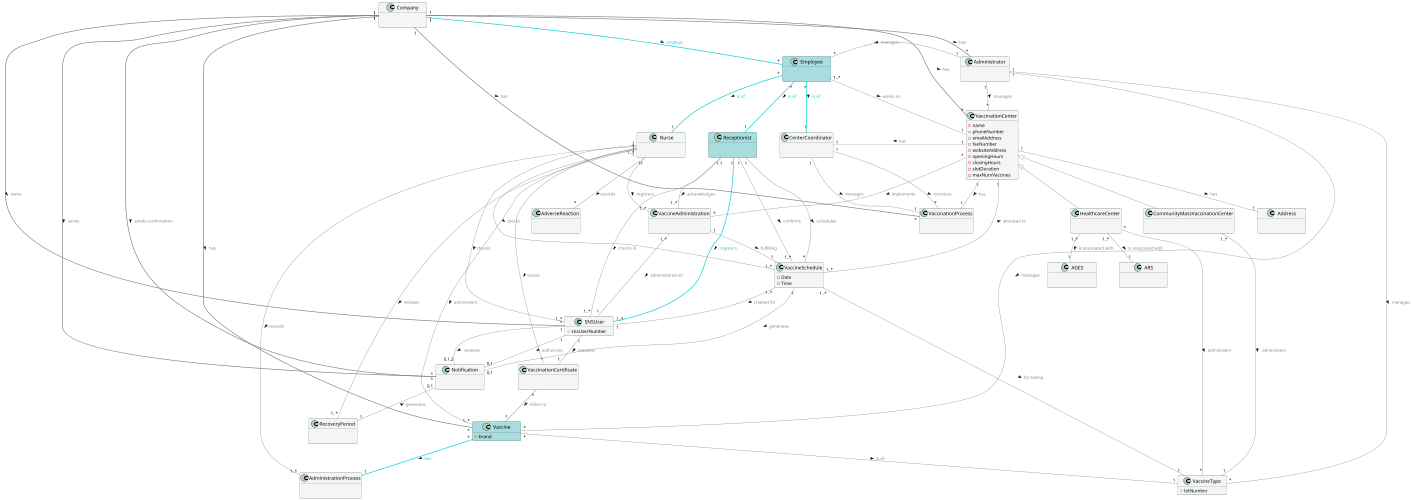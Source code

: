 @startuml
hide methods
'left to right direction
scale 500 height

skinparam classAttributeIconSize 10
skinparam minClassWidth 150
skinparam classHeaderBackgroundColor LightGray
skinparam classBackgroundColor WhiteSmoke
skinparam classBorderColor DarkSlateGray
skinparam classFontColor automatic
skinparam classFontSize 15
skinparam classFontName Corbel
skinparam nodesep 70
skinparam ranksep 70

class Company {
    \n
}

class SNSUser {
    #snsUserNumber
}

class VaccinationCenter {
    -name
    -phoneNumber
    -emailAddress
    -faxNumber
    -websiteAddress
    -openingHours
    -closingHours
    -slotDuration
    -maxNumVaccines
}

class CommunityMassVaccinationCenter {
    \n
}

class HealthcareCenter {
    \n
}

class Administrator {
    \n
}

class Vaccine #A9DCDF{
    #brand
}

class VaccineType {
    #lotNumber
}

class Address {
    \n
}

class VaccineSchedule {
    -Date
    -Time
}

class VaccineAdministration {
    \n
}

class VaccinationCertificate {
    \n
}

together {
    class ARS {
        \n
    }
    class AGES {
        \n
    }
}

together {
    class Employee #A9DCDF {
        \n
    }
    class CenterCoordinator {
        \n
    }
    class Nurse {
        \n
    }
    class Receptionist #A9DCDF {
        \n
    }
}

class AdministrationProcess {
    \n
}

class AdverseReaction {
    \n
}

class VaccinationProcess {
    \n
}

class Notification {
    \n
}
class RecoveryPeriod {
    \n
}


Company "1" -[#grey,thickness=2]d- "*" Administrator : <font color=gray> has >
Company "1" -[#grey,thickness=2]d "*" VaccinationCenter : <font color=gray> has >
Company "1" --[#grey,thickness=2] "*" SNSUser : <font color=gray> owns >
Company "1" --[#grey,thickness=2] "*" Vaccine :  <font color=gray> has >
Company "1" --[#grey,thickness=2]  "*" VaccinationProcess :<font color=gray> has >
Company "1" --[#grey,thickness=2]  "*" Notification   : <font color=gray> sends confirmation  >
Company "1" --[#grey,thickness=2]  "*" Notification   : <font color=gray> sends  >
Company "1" --[#DarkTurquoise,bold] "*" Employee : <font color=darkTurquoise> employs >

Administrator "1" -[#grey]-  "*" VaccinationCenter : <font color=gray> manages >
Administrator "1" -[#grey]-  "*" VaccineType : <font color=gray> manages >
Administrator "1" -[#grey]-  "*" Vaccine : <font color=gray> manages >
Administrator "1" -[#grey]-  "*" Employee : <font color=gray> manages >

SNSUser "1" -[#grey]-  "1" VaccinationCertificate : <font color=gray> requests >
SNSUser "1" -[#grey]-  "0,1,2" Notification : <font color=gray>  receives >
SNSUser "1" -[#grey]-  "0,1" Notification : <font color=gray> authorizes >

VaccinationCenter "1" -[#grey]- "1" CenterCoordinator : <font color=gray> has >
VaccinationCenter "1" -[#grey]- "1" VaccinationProcess : <font color=gray> has >
VaccinationCenter "1" -[#grey]- "1" Address : <font color=gray> has >
VaccinationCenter "*" -[#grey]- "*" VaccineAdministration : <font color=gray> implements >

CommunityMassVaccinationCenter "1..*" -[#grey]- "1" VaccineType : <font color=gray>  administers >

HealthcareCenter "*" -[#grey]- "*" VaccineType : <font color=gray> administers >
HealthcareCenter "1..*" -[#grey]- "1" ARS : <font color=gray> is associated with >
HealthcareCenter "1..*" -[#grey]- "1" AGES :  <font color=gray> is associated with >

Employee "1..*" -[#grey]- "1" VaccinationCenter :<font color=gray> works on >

Nurse "1..*" -[#grey]- "1..*" Vaccine : <font color=gray> administers >
Nurse "1" -[#grey]- "1..*" VaccineAdministration : <font color=gray> registers >
Nurse "1" -[#grey]- "1..*" SNSUser : <font color=gray>checks >
Nurse "1" -[#grey]- "1..*" VaccineSchedule :  <font color=gray>checks >
Nurse "1" -[#grey]- "1..*" RecoveryPeriod :<font color=gray> initiates >
Nurse "1" -[#grey]- "*" AdverseReaction :  <font color=gray>records >
Nurse "1" -[#grey]- "1..*" AdministrationProcess : <font color=gray>records >
Nurse "1" -[#grey]- "*" VaccinationCertificate : <font color=gray>issues >

Receptionist "1" -[#grey]- "1..*" VaccineSchedule :<font color=gray> confirms >
Receptionist "1" -[#grey]- "1..*" VaccineAdministration : <font color=gray> acknowledges >
Receptionist "1" -[#grey]- "1..*" SNSUser : <font color=gray> checks in >
Receptionist "1" -[#DarkTurquoise,bold]- "1..*" SNSUser : <font color=darkTurquoise> registers >
Receptionist "1" -[#grey]- "*" VaccineSchedule : <font color=gray> schedules >

Vaccine "*" -[#grey]- "1" VaccineType : <font color=gray> is of >
Vaccine "*" -[#DarkTurquoise,bold]- "1" AdministrationProcess : <font color=darkTurquoise> has >

VaccinationCertificate "*" -[#DarkOliveGreen]- "1" Vaccine : <font color=gray> refers to >

VaccineSchedule "1..*" -[#grey]- "1" VaccineType : <font color=gray> for taking >
VaccineSchedule "1..*" -[#grey]- "1" SNSUser : <font color=gray> created for >
VaccineSchedule "1..*" -[#grey]- "1" VaccinationCenter : <font color=gray> allocated to >
VaccineSchedule "1" -[#grey]- "0,1" Notification : <font color=gray> generates >

VaccineAdministration "1" -[#grey]- "1" VaccineSchedule :<font color=gray> fulfilling >
VaccineAdministration "1..*" -[#grey]- "1" SNSUser : <font color=gray> administered on >

CenterCoordinator "1" -[#grey]- "*" VaccinationProcess : <font color=gray> monitors >
CenterCoordinator "1" -[#grey]- "1" VaccinationProcess : <font color=gray> manages >

RecoveryPeriod "1" -u[#grey]- "0,1" Notification : <font color=gray> generates  >

VaccinationCenter <|-[#grey]- CommunityMassVaccinationCenter
VaccinationCenter <|-[#grey]- HealthcareCenter

Employee "*" -d[#DarkTurquoise,bold]- "1" Nurse : <font color=darkTurquoise> is of >
Employee "*" -d[#DarkTurquoise,bold]- "1" Receptionist : <font color=darkTurquoise> is of >
Employee "*" -d[#DarkTurquoise,bold]- "1" CenterCoordinator : <font color=darkTurquoise> is of >

@enduml